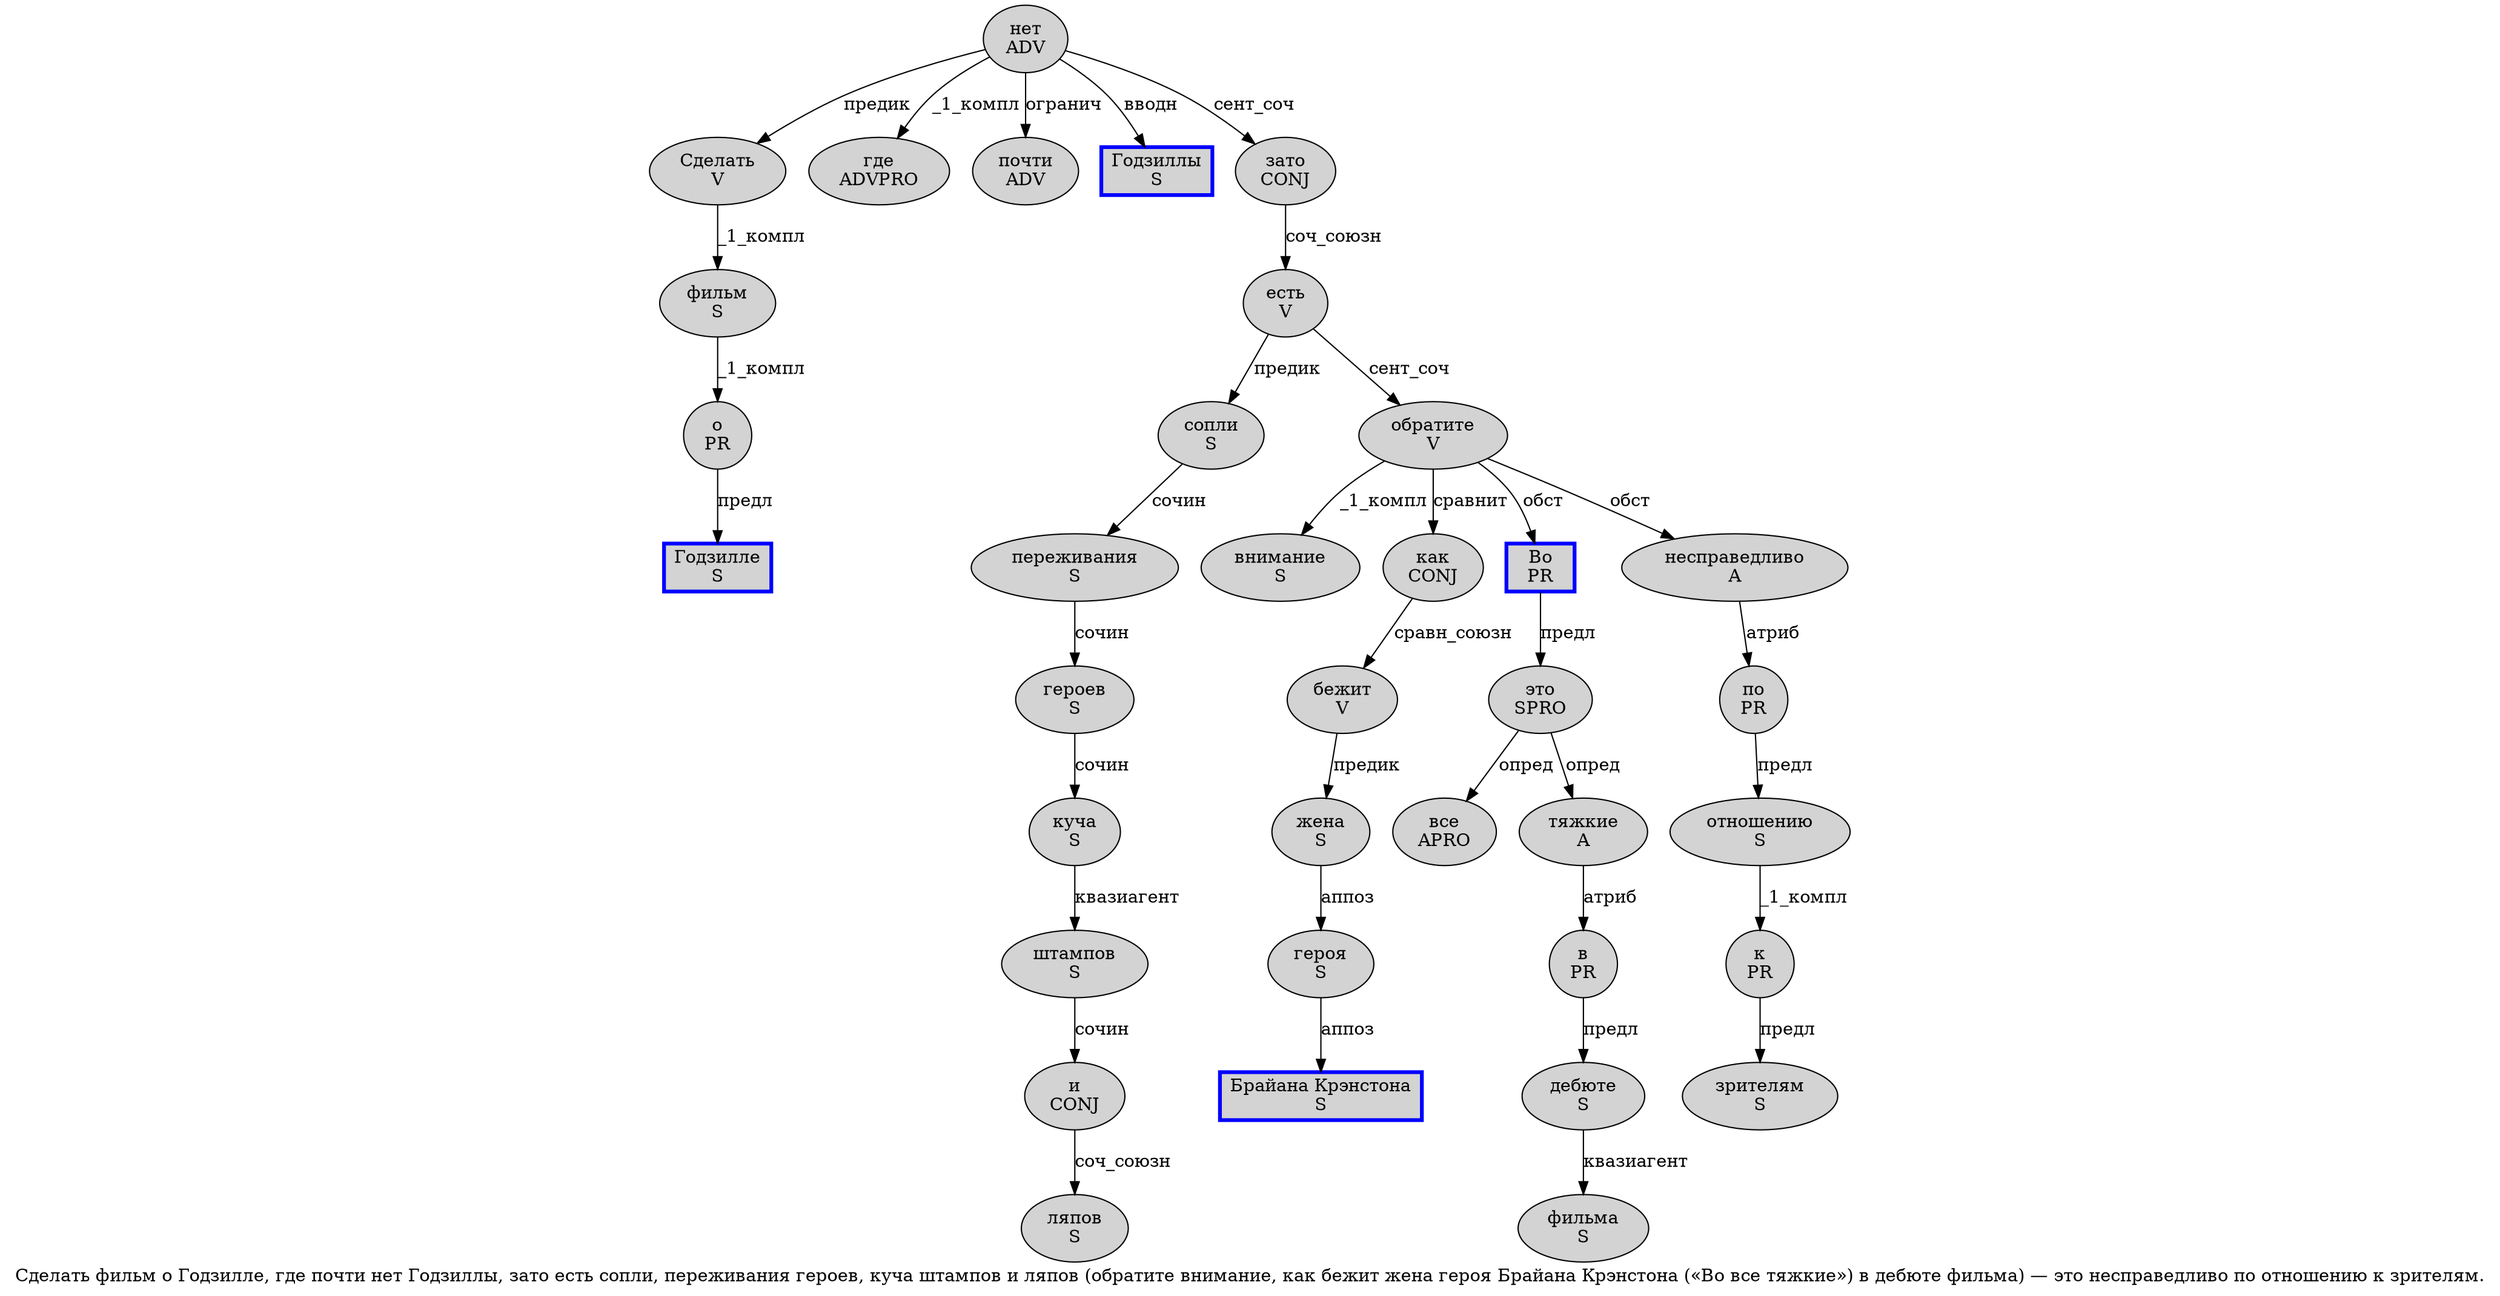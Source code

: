 digraph SENTENCE_4545 {
	graph [label="Сделать фильм о Годзилле, где почти нет Годзиллы, зато есть сопли, переживания героев, куча штампов и ляпов (обратите внимание, как бежит жена героя Брайана Крэнстона («Во все тяжкие») в дебюте фильма) — это несправедливо по отношению к зрителям."]
	node [style=filled]
		0 [label="Сделать
V" color="" fillcolor=lightgray penwidth=1 shape=ellipse]
		1 [label="фильм
S" color="" fillcolor=lightgray penwidth=1 shape=ellipse]
		2 [label="о
PR" color="" fillcolor=lightgray penwidth=1 shape=ellipse]
		3 [label="Годзилле
S" color=blue fillcolor=lightgray penwidth=3 shape=box]
		5 [label="где
ADVPRO" color="" fillcolor=lightgray penwidth=1 shape=ellipse]
		6 [label="почти
ADV" color="" fillcolor=lightgray penwidth=1 shape=ellipse]
		7 [label="нет
ADV" color="" fillcolor=lightgray penwidth=1 shape=ellipse]
		8 [label="Годзиллы
S" color=blue fillcolor=lightgray penwidth=3 shape=box]
		10 [label="зато
CONJ" color="" fillcolor=lightgray penwidth=1 shape=ellipse]
		11 [label="есть
V" color="" fillcolor=lightgray penwidth=1 shape=ellipse]
		12 [label="сопли
S" color="" fillcolor=lightgray penwidth=1 shape=ellipse]
		14 [label="переживания
S" color="" fillcolor=lightgray penwidth=1 shape=ellipse]
		15 [label="героев
S" color="" fillcolor=lightgray penwidth=1 shape=ellipse]
		17 [label="куча
S" color="" fillcolor=lightgray penwidth=1 shape=ellipse]
		18 [label="штампов
S" color="" fillcolor=lightgray penwidth=1 shape=ellipse]
		19 [label="и
CONJ" color="" fillcolor=lightgray penwidth=1 shape=ellipse]
		20 [label="ляпов
S" color="" fillcolor=lightgray penwidth=1 shape=ellipse]
		22 [label="обратите
V" color="" fillcolor=lightgray penwidth=1 shape=ellipse]
		23 [label="внимание
S" color="" fillcolor=lightgray penwidth=1 shape=ellipse]
		25 [label="как
CONJ" color="" fillcolor=lightgray penwidth=1 shape=ellipse]
		26 [label="бежит
V" color="" fillcolor=lightgray penwidth=1 shape=ellipse]
		27 [label="жена
S" color="" fillcolor=lightgray penwidth=1 shape=ellipse]
		28 [label="героя
S" color="" fillcolor=lightgray penwidth=1 shape=ellipse]
		29 [label="Брайана Крэнстона
S" color=blue fillcolor=lightgray penwidth=3 shape=box]
		32 [label="Во
PR" color=blue fillcolor=lightgray penwidth=3 shape=box]
		33 [label="все
APRO" color="" fillcolor=lightgray penwidth=1 shape=ellipse]
		34 [label="тяжкие
A" color="" fillcolor=lightgray penwidth=1 shape=ellipse]
		37 [label="в
PR" color="" fillcolor=lightgray penwidth=1 shape=ellipse]
		38 [label="дебюте
S" color="" fillcolor=lightgray penwidth=1 shape=ellipse]
		39 [label="фильма
S" color="" fillcolor=lightgray penwidth=1 shape=ellipse]
		42 [label="это
SPRO" color="" fillcolor=lightgray penwidth=1 shape=ellipse]
		43 [label="несправедливо
A" color="" fillcolor=lightgray penwidth=1 shape=ellipse]
		44 [label="по
PR" color="" fillcolor=lightgray penwidth=1 shape=ellipse]
		45 [label="отношению
S" color="" fillcolor=lightgray penwidth=1 shape=ellipse]
		46 [label="к
PR" color="" fillcolor=lightgray penwidth=1 shape=ellipse]
		47 [label="зрителям
S" color="" fillcolor=lightgray penwidth=1 shape=ellipse]
			7 -> 0 [label="предик"]
			7 -> 5 [label="_1_компл"]
			7 -> 6 [label="огранич"]
			7 -> 8 [label="вводн"]
			7 -> 10 [label="сент_соч"]
			17 -> 18 [label="квазиагент"]
			22 -> 23 [label="_1_компл"]
			22 -> 25 [label="сравнит"]
			22 -> 32 [label="обст"]
			22 -> 43 [label="обст"]
			45 -> 46 [label="_1_компл"]
			19 -> 20 [label="соч_союзн"]
			38 -> 39 [label="квазиагент"]
			11 -> 12 [label="предик"]
			11 -> 22 [label="сент_соч"]
			15 -> 17 [label="сочин"]
			46 -> 47 [label="предл"]
			0 -> 1 [label="_1_компл"]
			44 -> 45 [label="предл"]
			18 -> 19 [label="сочин"]
			32 -> 42 [label="предл"]
			37 -> 38 [label="предл"]
			28 -> 29 [label="аппоз"]
			43 -> 44 [label="атриб"]
			25 -> 26 [label="сравн_союзн"]
			34 -> 37 [label="атриб"]
			12 -> 14 [label="сочин"]
			1 -> 2 [label="_1_компл"]
			14 -> 15 [label="сочин"]
			27 -> 28 [label="аппоз"]
			26 -> 27 [label="предик"]
			42 -> 33 [label="опред"]
			42 -> 34 [label="опред"]
			2 -> 3 [label="предл"]
			10 -> 11 [label="соч_союзн"]
}